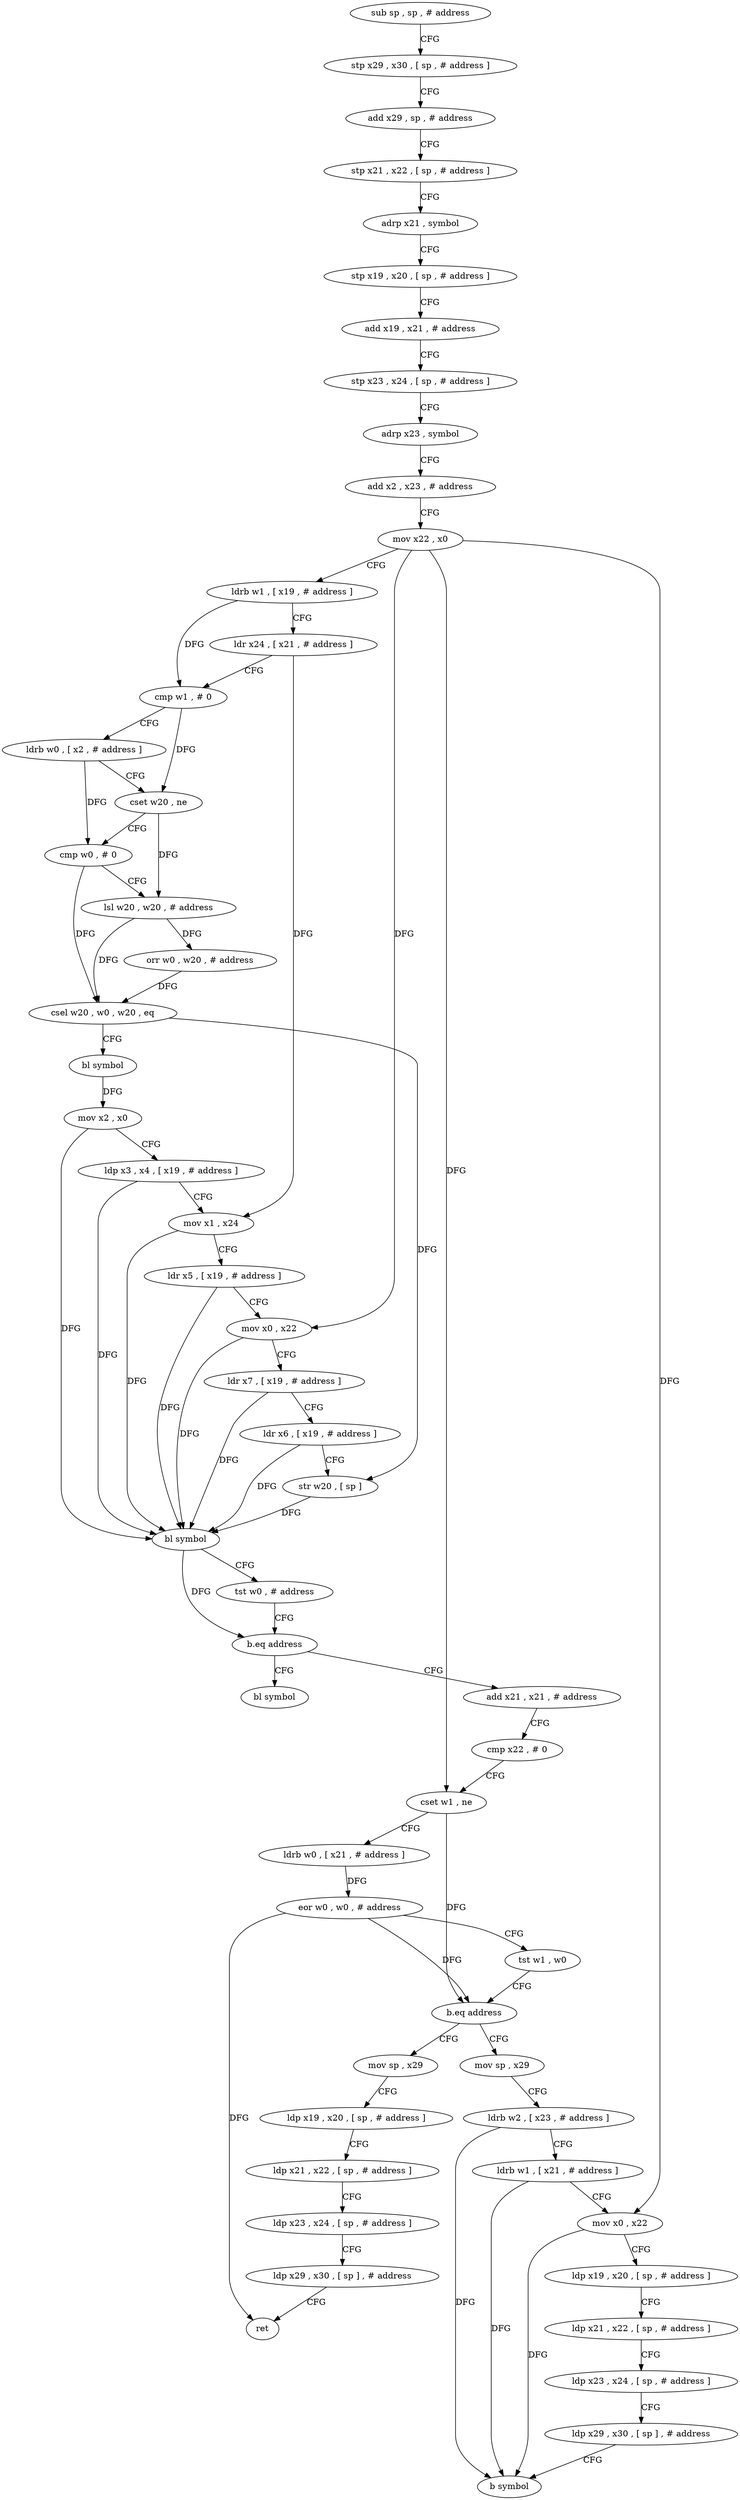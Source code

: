 digraph "func" {
"4218832" [label = "sub sp , sp , # address" ]
"4218836" [label = "stp x29 , x30 , [ sp , # address ]" ]
"4218840" [label = "add x29 , sp , # address" ]
"4218844" [label = "stp x21 , x22 , [ sp , # address ]" ]
"4218848" [label = "adrp x21 , symbol" ]
"4218852" [label = "stp x19 , x20 , [ sp , # address ]" ]
"4218856" [label = "add x19 , x21 , # address" ]
"4218860" [label = "stp x23 , x24 , [ sp , # address ]" ]
"4218864" [label = "adrp x23 , symbol" ]
"4218868" [label = "add x2 , x23 , # address" ]
"4218872" [label = "mov x22 , x0" ]
"4218876" [label = "ldrb w1 , [ x19 , # address ]" ]
"4218880" [label = "ldr x24 , [ x21 , # address ]" ]
"4218884" [label = "cmp w1 , # 0" ]
"4218888" [label = "ldrb w0 , [ x2 , # address ]" ]
"4218892" [label = "cset w20 , ne" ]
"4218896" [label = "cmp w0 , # 0" ]
"4218900" [label = "lsl w20 , w20 , # address" ]
"4218904" [label = "orr w0 , w20 , # address" ]
"4218908" [label = "csel w20 , w0 , w20 , eq" ]
"4218912" [label = "bl symbol" ]
"4218916" [label = "mov x2 , x0" ]
"4218920" [label = "ldp x3 , x4 , [ x19 , # address ]" ]
"4218924" [label = "mov x1 , x24" ]
"4218928" [label = "ldr x5 , [ x19 , # address ]" ]
"4218932" [label = "mov x0 , x22" ]
"4218936" [label = "ldr x7 , [ x19 , # address ]" ]
"4218940" [label = "ldr x6 , [ x19 , # address ]" ]
"4218944" [label = "str w20 , [ sp ]" ]
"4218948" [label = "bl symbol" ]
"4218952" [label = "tst w0 , # address" ]
"4218956" [label = "b.eq address" ]
"4219048" [label = "bl symbol" ]
"4218960" [label = "add x21 , x21 , # address" ]
"4218964" [label = "cmp x22 , # 0" ]
"4218968" [label = "cset w1 , ne" ]
"4218972" [label = "ldrb w0 , [ x21 , # address ]" ]
"4218976" [label = "eor w0 , w0 , # address" ]
"4218980" [label = "tst w1 , w0" ]
"4218984" [label = "b.eq address" ]
"4219024" [label = "mov sp , x29" ]
"4218988" [label = "mov sp , x29" ]
"4219028" [label = "ldp x19 , x20 , [ sp , # address ]" ]
"4219032" [label = "ldp x21 , x22 , [ sp , # address ]" ]
"4219036" [label = "ldp x23 , x24 , [ sp , # address ]" ]
"4219040" [label = "ldp x29 , x30 , [ sp ] , # address" ]
"4219044" [label = "ret" ]
"4218992" [label = "ldrb w2 , [ x23 , # address ]" ]
"4218996" [label = "ldrb w1 , [ x21 , # address ]" ]
"4219000" [label = "mov x0 , x22" ]
"4219004" [label = "ldp x19 , x20 , [ sp , # address ]" ]
"4219008" [label = "ldp x21 , x22 , [ sp , # address ]" ]
"4219012" [label = "ldp x23 , x24 , [ sp , # address ]" ]
"4219016" [label = "ldp x29 , x30 , [ sp ] , # address" ]
"4219020" [label = "b symbol" ]
"4218832" -> "4218836" [ label = "CFG" ]
"4218836" -> "4218840" [ label = "CFG" ]
"4218840" -> "4218844" [ label = "CFG" ]
"4218844" -> "4218848" [ label = "CFG" ]
"4218848" -> "4218852" [ label = "CFG" ]
"4218852" -> "4218856" [ label = "CFG" ]
"4218856" -> "4218860" [ label = "CFG" ]
"4218860" -> "4218864" [ label = "CFG" ]
"4218864" -> "4218868" [ label = "CFG" ]
"4218868" -> "4218872" [ label = "CFG" ]
"4218872" -> "4218876" [ label = "CFG" ]
"4218872" -> "4218932" [ label = "DFG" ]
"4218872" -> "4218968" [ label = "DFG" ]
"4218872" -> "4219000" [ label = "DFG" ]
"4218876" -> "4218880" [ label = "CFG" ]
"4218876" -> "4218884" [ label = "DFG" ]
"4218880" -> "4218884" [ label = "CFG" ]
"4218880" -> "4218924" [ label = "DFG" ]
"4218884" -> "4218888" [ label = "CFG" ]
"4218884" -> "4218892" [ label = "DFG" ]
"4218888" -> "4218892" [ label = "CFG" ]
"4218888" -> "4218896" [ label = "DFG" ]
"4218892" -> "4218896" [ label = "CFG" ]
"4218892" -> "4218900" [ label = "DFG" ]
"4218896" -> "4218900" [ label = "CFG" ]
"4218896" -> "4218908" [ label = "DFG" ]
"4218900" -> "4218904" [ label = "DFG" ]
"4218900" -> "4218908" [ label = "DFG" ]
"4218904" -> "4218908" [ label = "DFG" ]
"4218908" -> "4218912" [ label = "CFG" ]
"4218908" -> "4218944" [ label = "DFG" ]
"4218912" -> "4218916" [ label = "DFG" ]
"4218916" -> "4218920" [ label = "CFG" ]
"4218916" -> "4218948" [ label = "DFG" ]
"4218920" -> "4218924" [ label = "CFG" ]
"4218920" -> "4218948" [ label = "DFG" ]
"4218924" -> "4218928" [ label = "CFG" ]
"4218924" -> "4218948" [ label = "DFG" ]
"4218928" -> "4218932" [ label = "CFG" ]
"4218928" -> "4218948" [ label = "DFG" ]
"4218932" -> "4218936" [ label = "CFG" ]
"4218932" -> "4218948" [ label = "DFG" ]
"4218936" -> "4218940" [ label = "CFG" ]
"4218936" -> "4218948" [ label = "DFG" ]
"4218940" -> "4218944" [ label = "CFG" ]
"4218940" -> "4218948" [ label = "DFG" ]
"4218944" -> "4218948" [ label = "DFG" ]
"4218948" -> "4218952" [ label = "CFG" ]
"4218948" -> "4218956" [ label = "DFG" ]
"4218952" -> "4218956" [ label = "CFG" ]
"4218956" -> "4219048" [ label = "CFG" ]
"4218956" -> "4218960" [ label = "CFG" ]
"4218960" -> "4218964" [ label = "CFG" ]
"4218964" -> "4218968" [ label = "CFG" ]
"4218968" -> "4218972" [ label = "CFG" ]
"4218968" -> "4218984" [ label = "DFG" ]
"4218972" -> "4218976" [ label = "DFG" ]
"4218976" -> "4218980" [ label = "CFG" ]
"4218976" -> "4218984" [ label = "DFG" ]
"4218976" -> "4219044" [ label = "DFG" ]
"4218980" -> "4218984" [ label = "CFG" ]
"4218984" -> "4219024" [ label = "CFG" ]
"4218984" -> "4218988" [ label = "CFG" ]
"4219024" -> "4219028" [ label = "CFG" ]
"4218988" -> "4218992" [ label = "CFG" ]
"4219028" -> "4219032" [ label = "CFG" ]
"4219032" -> "4219036" [ label = "CFG" ]
"4219036" -> "4219040" [ label = "CFG" ]
"4219040" -> "4219044" [ label = "CFG" ]
"4218992" -> "4218996" [ label = "CFG" ]
"4218992" -> "4219020" [ label = "DFG" ]
"4218996" -> "4219000" [ label = "CFG" ]
"4218996" -> "4219020" [ label = "DFG" ]
"4219000" -> "4219004" [ label = "CFG" ]
"4219000" -> "4219020" [ label = "DFG" ]
"4219004" -> "4219008" [ label = "CFG" ]
"4219008" -> "4219012" [ label = "CFG" ]
"4219012" -> "4219016" [ label = "CFG" ]
"4219016" -> "4219020" [ label = "CFG" ]
}

